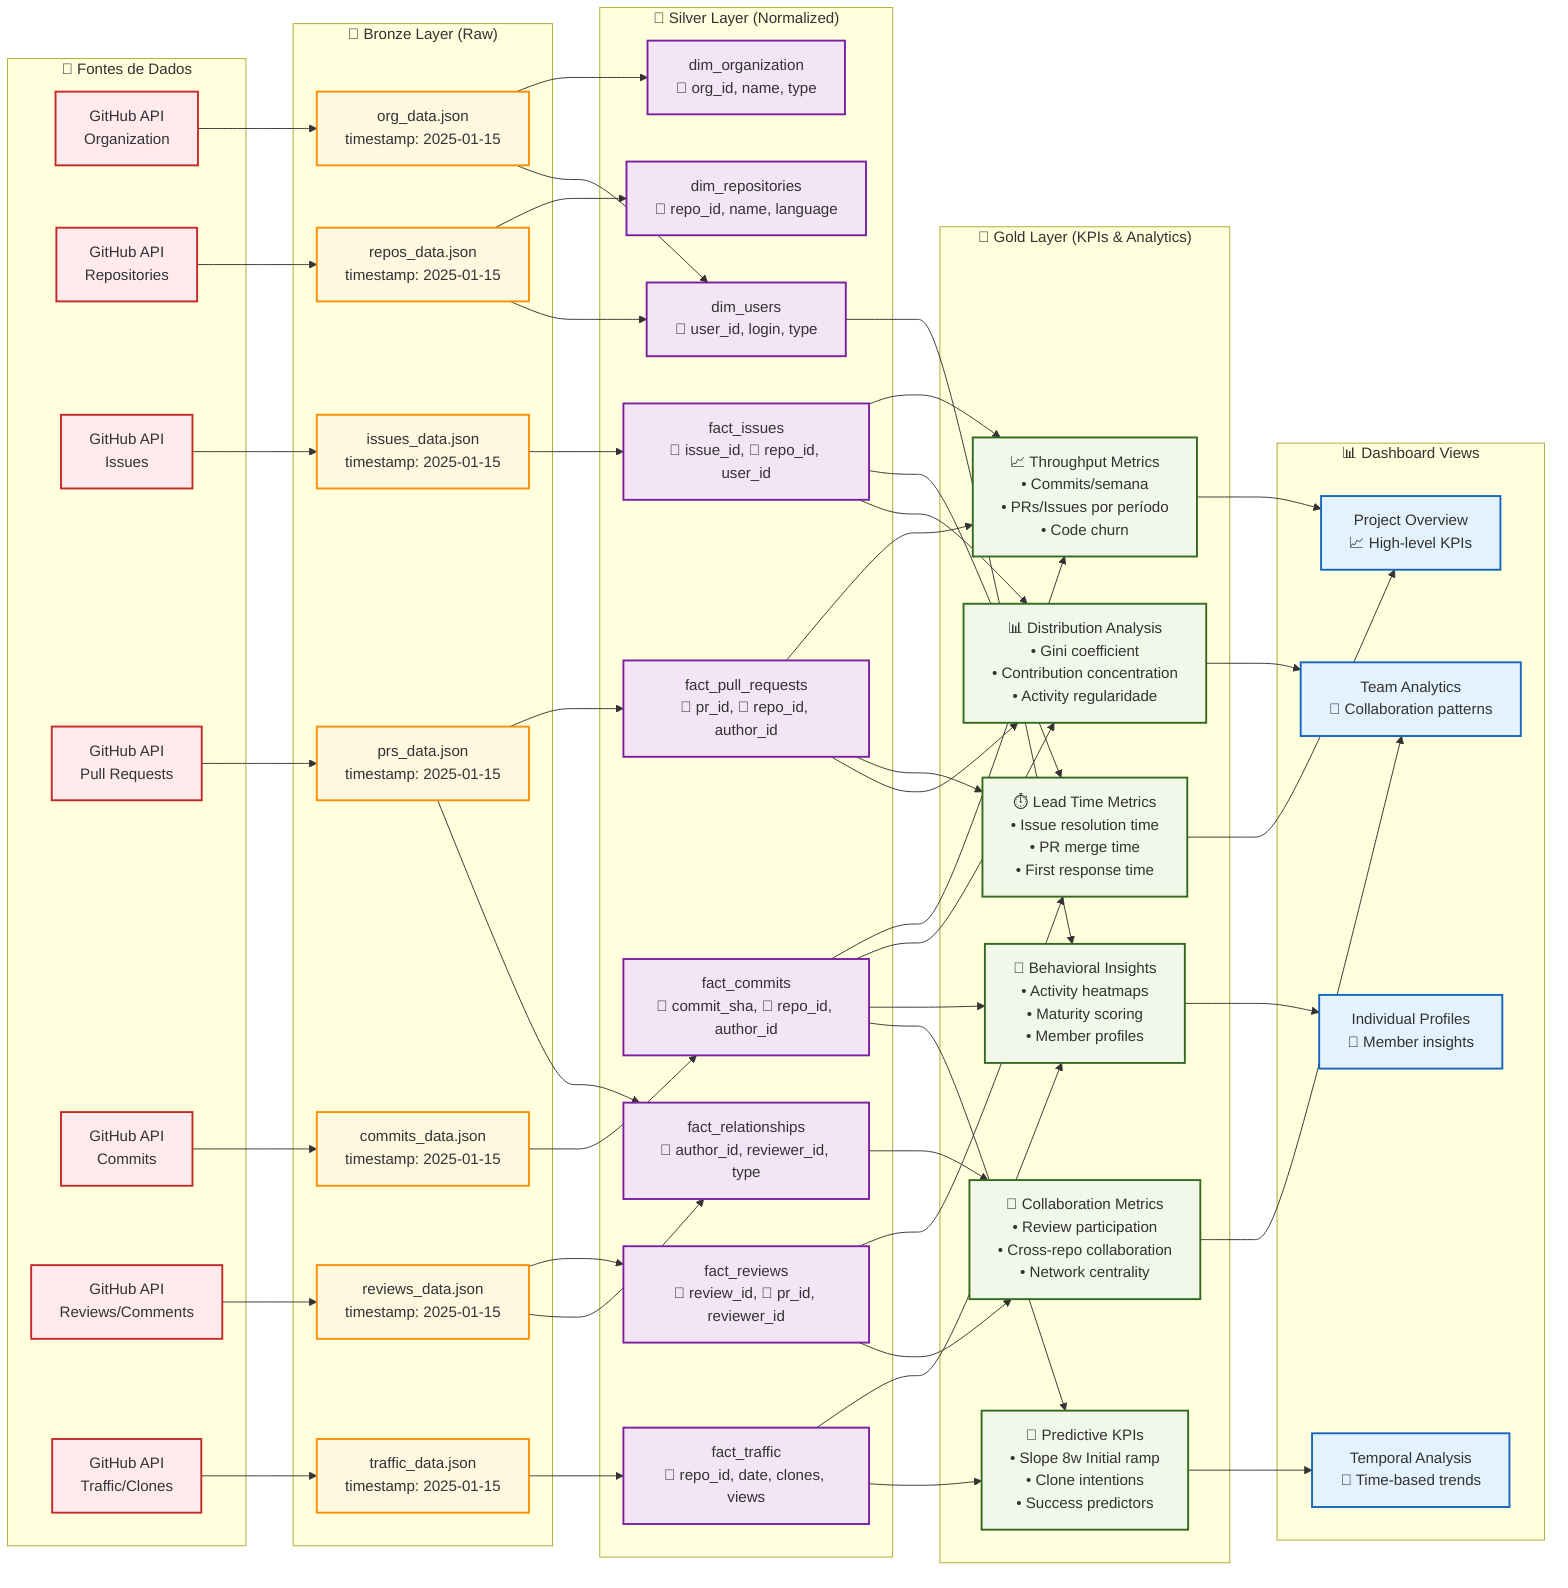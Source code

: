 graph LR
    %% DAG - Arquitetura Medalhão: Bronze → Silver → Gold
    %% Fluxo de transformação de dados para Dashboard Acadêmico
    
    subgraph Sources ["📡 Fontes de Dados"]
        A1[GitHub API<br/>Organization]
        A2[GitHub API<br/>Repositories]  
        A3[GitHub API<br/>Issues]
        A4[GitHub API<br/>Pull Requests]
        A5[GitHub API<br/>Commits]
        A6[GitHub API<br/>Reviews/Comments]
        A7[GitHub API<br/>Traffic/Clones]
    end
    
    subgraph Bronze ["🥉 Bronze Layer (Raw)"]
        B1[org_data.json<br/>timestamp: 2025-01-15]
        B2[repos_data.json<br/>timestamp: 2025-01-15]
        B3[issues_data.json<br/>timestamp: 2025-01-15] 
        B4[prs_data.json<br/>timestamp: 2025-01-15]
        B5[commits_data.json<br/>timestamp: 2025-01-15]
        B6[reviews_data.json<br/>timestamp: 2025-01-15]
        B7[traffic_data.json<br/>timestamp: 2025-01-15]
    end
    
    subgraph Silver ["🥈 Silver Layer (Normalized)"]
        S1[dim_organization<br/>🔑 org_id, name, type]
        S2[dim_repositories<br/>🔑 repo_id, name, language]
        S3[dim_users<br/>🔑 user_id, login, type]
        S4[fact_issues<br/>🔑 issue_id, 🔗 repo_id, user_id]
        S5[fact_pull_requests<br/>🔑 pr_id, 🔗 repo_id, author_id]
        S6[fact_commits<br/>🔑 commit_sha, 🔗 repo_id, author_id]
        S7[fact_reviews<br/>🔑 review_id, 🔗 pr_id, reviewer_id]
        S8[fact_relationships<br/>🔑 author_id, reviewer_id, type]
        S9[fact_traffic<br/>🔑 repo_id, date, clones, views]
    end
    
    subgraph Gold ["🥇 Gold Layer (KPIs & Analytics)"]
        G1[📈 Throughput Metrics<br/>• Commits/semana<br/>• PRs/Issues por período<br/>• Code churn]
        G2[⏱️ Lead Time Metrics<br/>• Issue resolution time<br/>• PR merge time<br/>• First response time]
        G3[🤝 Collaboration Metrics<br/>• Review participation<br/>• Cross-repo collaboration<br/>• Network centrality]
        G4[📊 Distribution Analysis<br/>• Gini coefficient<br/>• Contribution concentration<br/>• Activity regularidade]
        G5[🎯 Behavioral Insights<br/>• Activity heatmaps<br/>• Maturity scoring<br/>• Member profiles]
        G6[🔮 Predictive KPIs<br/>• Slope 8w Initial ramp<br/>• Clone intentions<br/>• Success predictors]
    end
    
    subgraph Dashboard ["📊 Dashboard Views"]
        D1[Project Overview<br/>📈 High-level KPIs]
        D2[Team Analytics<br/>👥 Collaboration patterns]  
        D3[Individual Profiles<br/>👤 Member insights]
        D4[Temporal Analysis<br/>📅 Time-based trends]
    end
    
    %% Bronze ingestion flows
    A1 --> B1
    A2 --> B2  
    A3 --> B3
    A4 --> B4
    A5 --> B5
    A6 --> B6
    A7 --> B7
    
    %% Silver transformation flows
    B1 --> S1
    B2 --> S2
    B1 & B2 --> S3
    B3 --> S4
    B4 --> S5  
    B5 --> S6
    B6 --> S7
    B6 & B4 --> S8
    B7 --> S9
    
    %% Gold aggregation flows  
    S4 & S5 & S6 --> G1
    S4 & S5 & S7 --> G2
    S7 & S8 --> G3
    S6 & S4 & S5 --> G4
    S3 & S6 & S9 --> G5
    S9 & S6 --> G6
    
    %% Dashboard consumption
    G1 --> D1
    G2 --> D1
    G3 --> D2
    G4 --> D2
    G5 --> D3
    G6 --> D4
    
    %% Styling
    classDef sourceClass fill:#ffebee,stroke:#c62828,stroke-width:2px;
    classDef bronzeClass fill:#fff8e1,stroke:#ff8f00,stroke-width:2px;
    classDef silverClass fill:#f3e5f5,stroke:#7b1fa2,stroke-width:2px;  
    classDef goldClass fill:#f1f8e9,stroke:#33691e,stroke-width:2px;
    classDef dashClass fill:#e3f2fd,stroke:#1565c0,stroke-width:2px;
    
    class A1,A2,A3,A4,A5,A6,A7 sourceClass;
    class B1,B2,B3,B4,B5,B6,B7 bronzeClass;
    class S1,S2,S3,S4,S5,S6,S7,S8,S9 silverClass;
    class G1,G2,G3,G4,G5,G6 goldClass;  
    class D1,D2,D3,D4 dashClass;